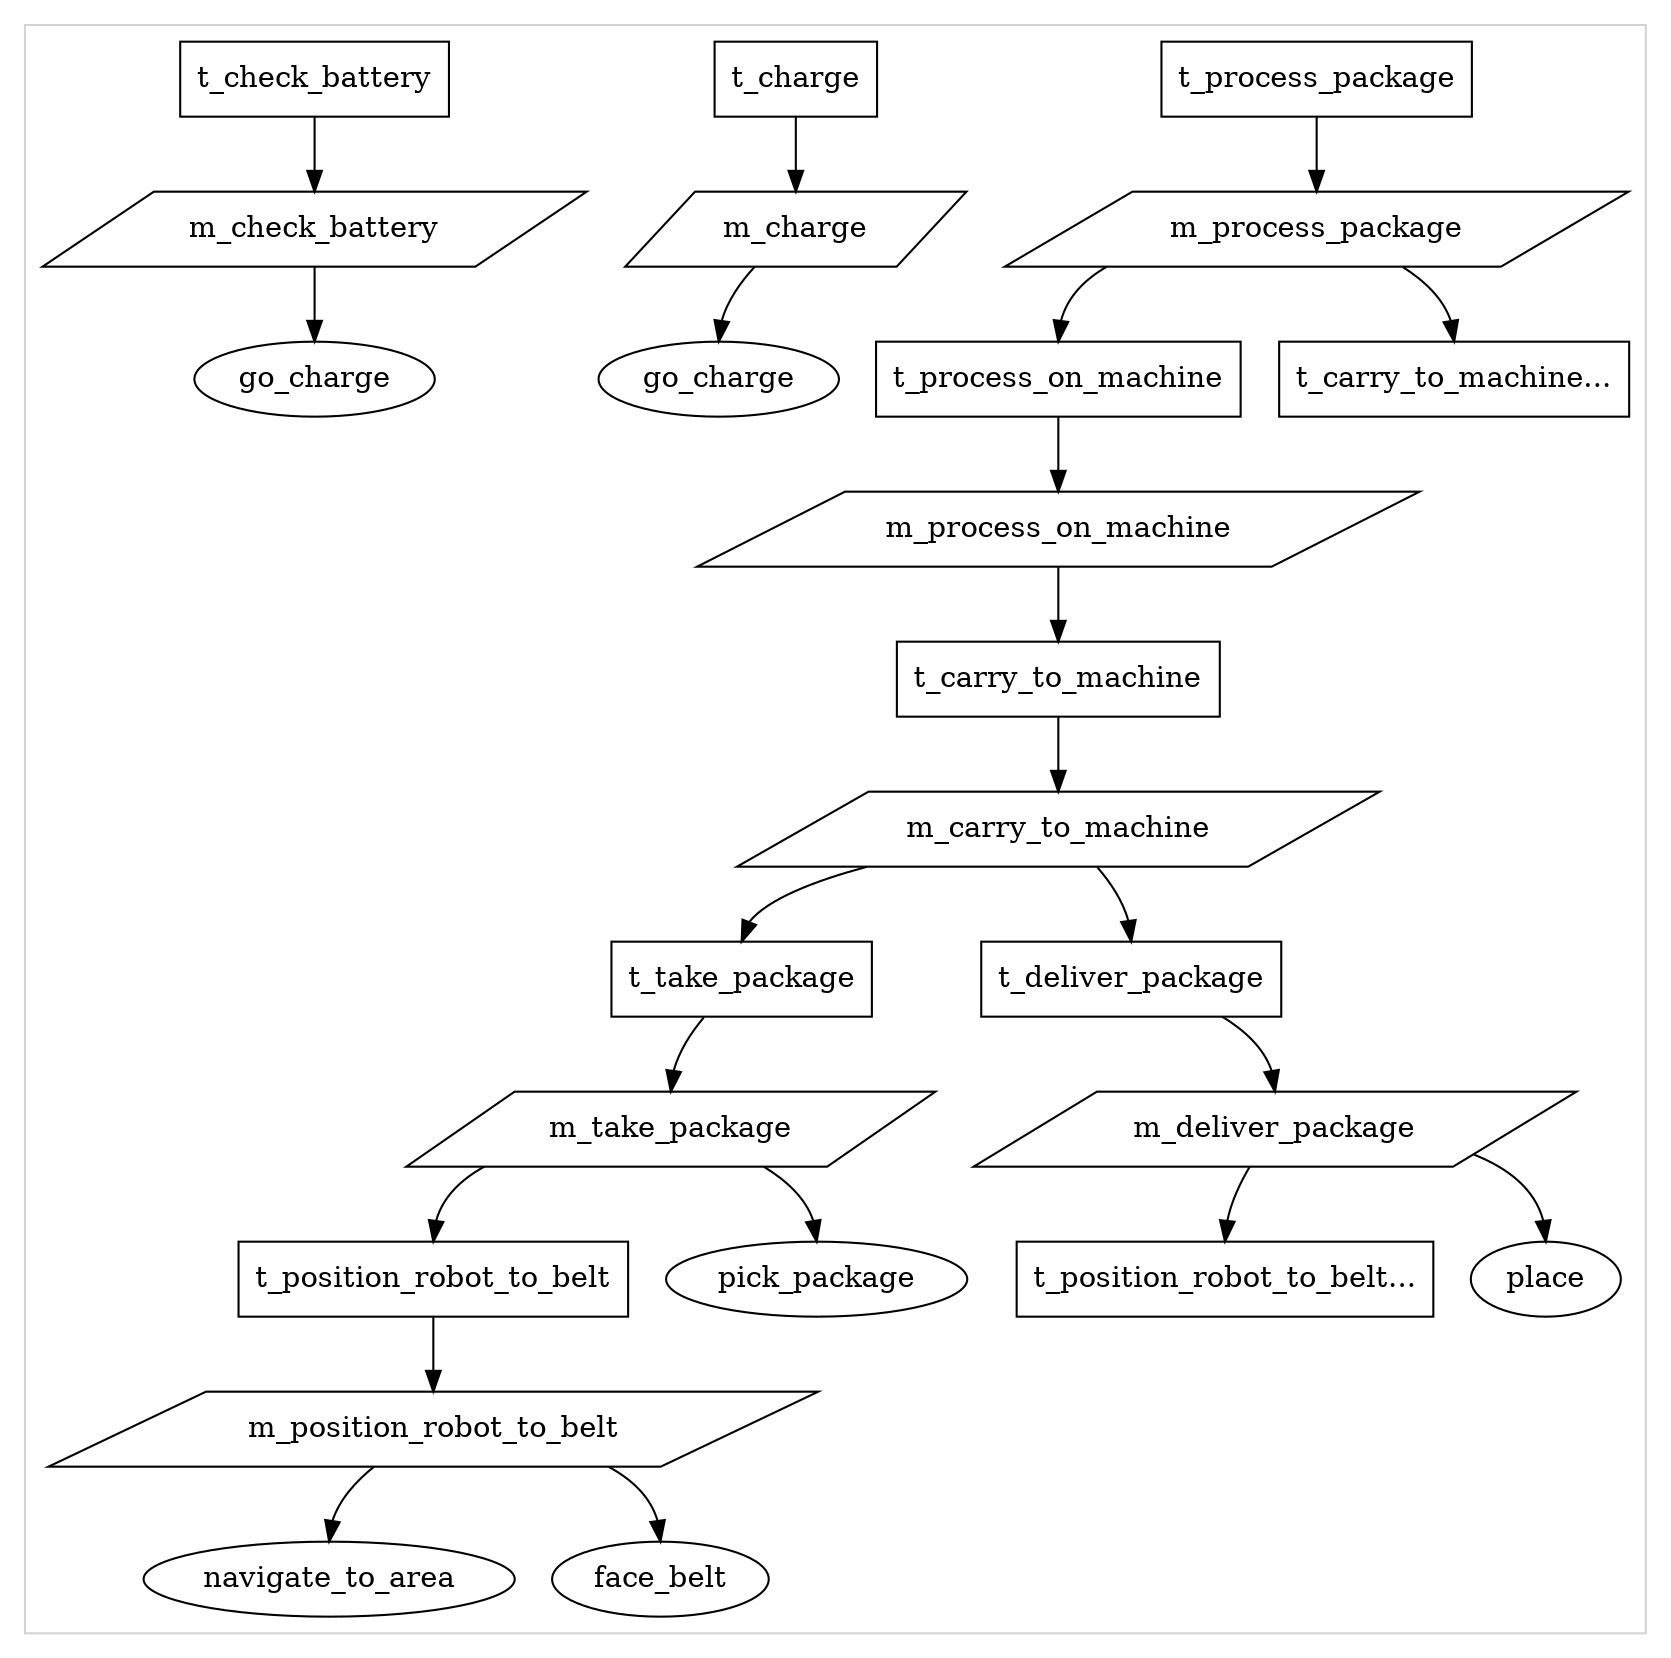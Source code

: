 
digraph Hierarchy_1_Orig {
    ordering="out"
    // splines=ortho
    edge [headport="n"]
    node [fixedsize="true",width="1.2",height=".4"]
    node [shape="rectangle"]

    subgraph cluster_PickPlaceGraph {
        color=lightgray;
        subgraph actions {
            node [shape="ellipse", fixedsize="false",width="1",height=".5"]
            //pick
            pick_package
            place
            //do_move
            //navigate_to
            //navigate_to_cell
            navigate_to_area
            go_charge
            go_charge_2 [label = "go_charge"]
            //do_rotation
            face_belt
        }

        subgraph methods {
            node [shape="parallelogram", fixedsize="false",width="1",height=".5"]
            m_process_package
            m_process_on_machine
            //m_pick_and_place
            m_position_robot_to_belt
            m_carry_to_machine
            m_take_package
            m_charge
            m_check_battery
            m_deliver_package
        }
        subgraph tasks {
            node [shape="rect", fixedsize="false",width="1",height=".5"]
            //t_navigate_to
            //t_dumber
            t_process_package
            t_process_on_machine
            //t_pick_and_place
            t_position_robot_to_belt
            t_position_robot_to_belt_2 [label = "t_position_robot_to_belt..."]
            t_carry_to_machine
            t_carry_to_machine_2 [label = "t_carry_to_machine..."]

            t_deliver_package
            t_take_package
            t_charge
            t_check_battery
        }

        subgraph lambdas {
            node [shape="ellipse", fixedsize="false",width="1",height=".5", style = "dotted"]
            //find_machines_for_process
            //available_robots
            //find_output_machine
            //take_first
        }

        t_process_package -> m_process_package
        m_process_package -> t_process_on_machine
        m_process_package -> t_carry_to_machine_2

        t_process_on_machine -> m_process_on_machine
        m_process_on_machine -> t_carry_to_machine

        t_position_robot_to_belt -> m_position_robot_to_belt
        m_position_robot_to_belt -> navigate_to_area
        m_position_robot_to_belt -> face_belt

        t_carry_to_machine -> m_carry_to_machine
        m_carry_to_machine -> t_take_package
        m_carry_to_machine -> t_deliver_package
        
        t_take_package -> m_take_package
        m_take_package -> t_position_robot_to_belt
        m_take_package -> pick_package

        t_deliver_package -> m_deliver_package
        m_deliver_package -> t_position_robot_to_belt_2
        m_deliver_package -> place
        t_charge -> m_charge
        m_charge -> go_charge

        t_check_battery -> m_check_battery
        m_check_battery -> go_charge_2

    }

}